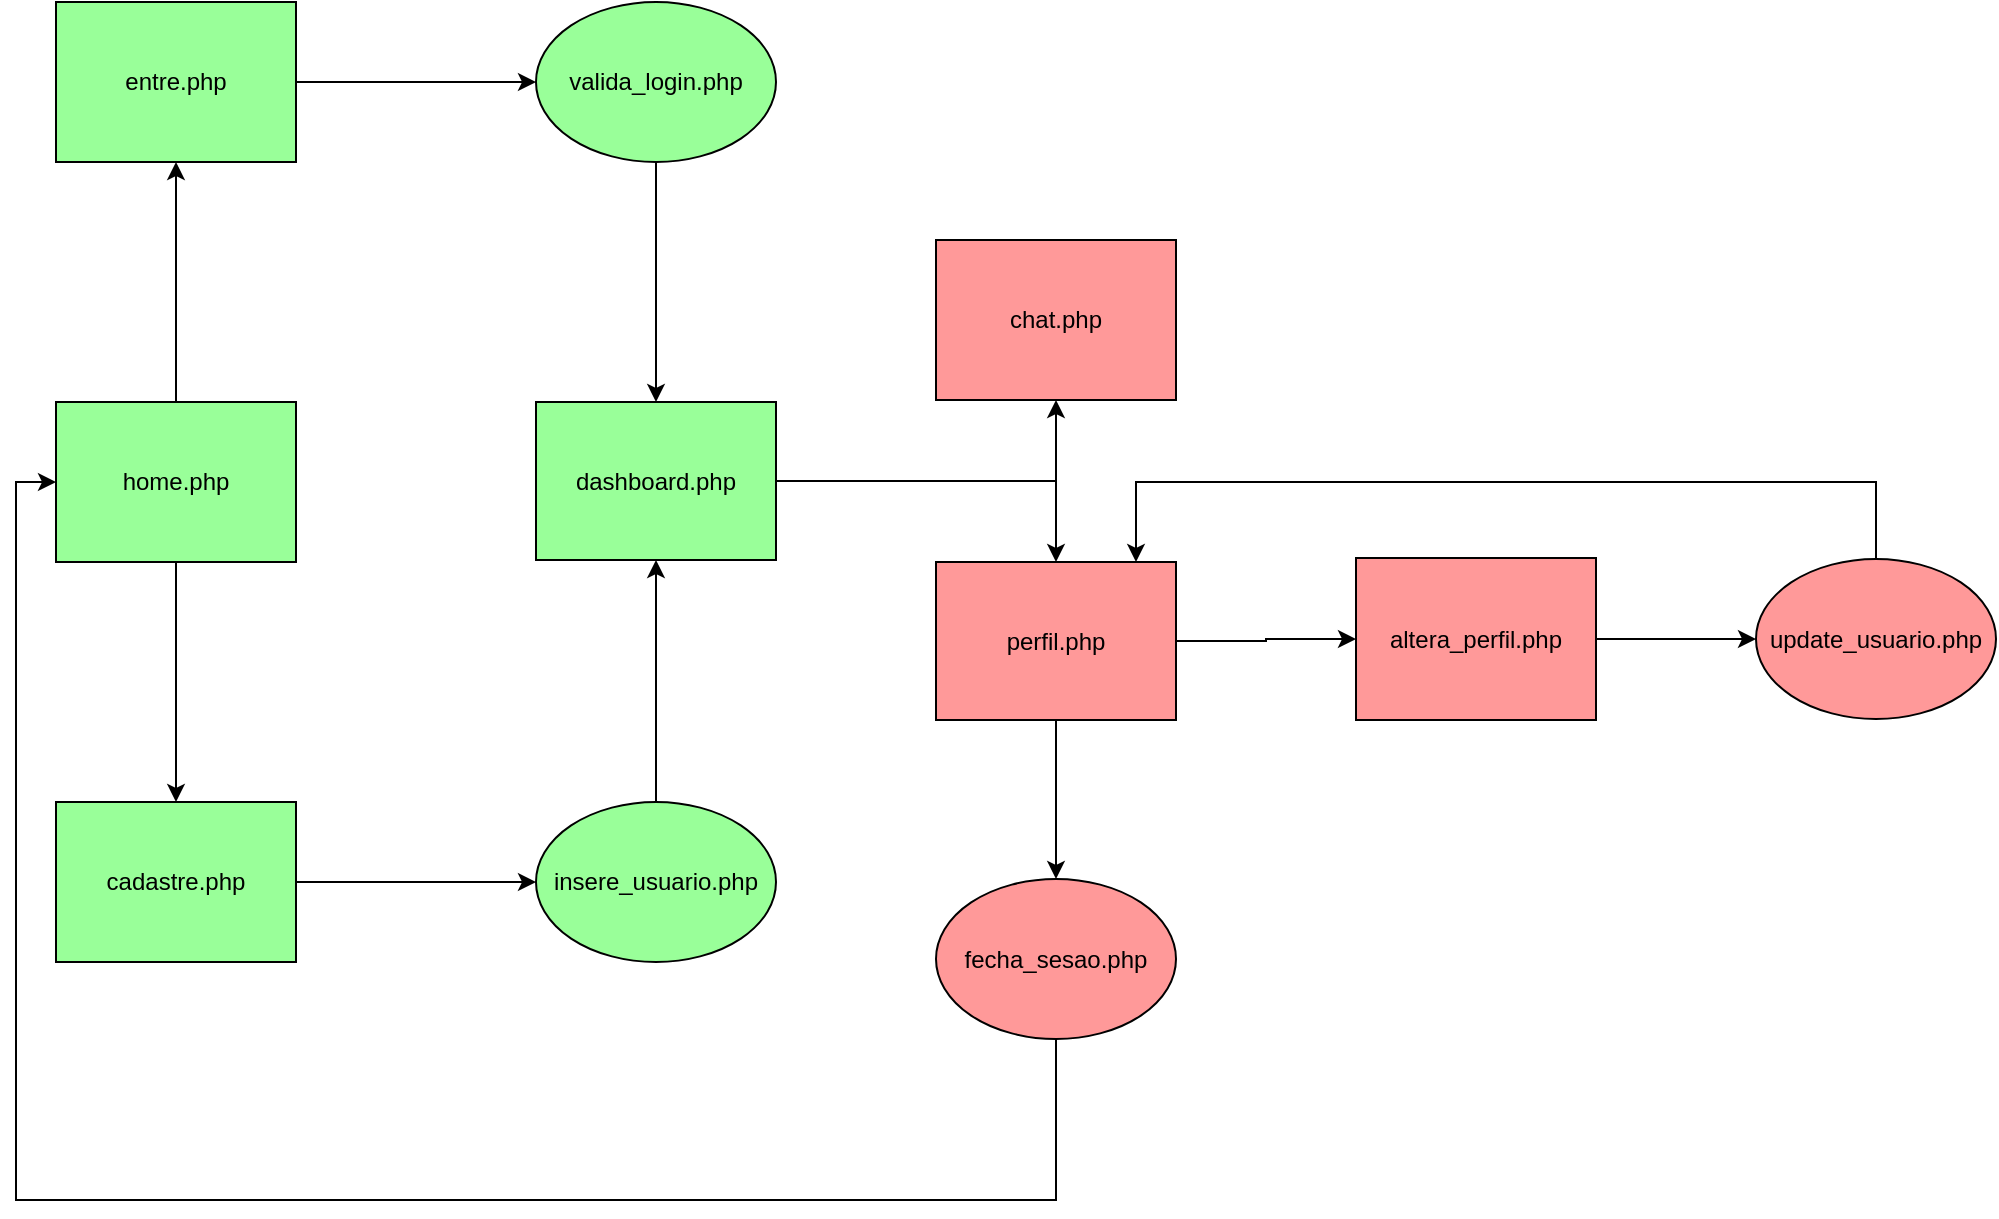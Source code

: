 <mxfile version="21.0.8" type="github" pages="2">
  <diagram name="Cliente" id="-fLTgROmnotpqfPD7KrV">
    <mxGraphModel dx="1393" dy="766" grid="1" gridSize="10" guides="1" tooltips="1" connect="1" arrows="1" fold="1" page="1" pageScale="1" pageWidth="827" pageHeight="1169" math="0" shadow="0">
      <root>
        <mxCell id="0" />
        <mxCell id="1" parent="0" />
        <mxCell id="nJGko37JBxsJlrp_rgi--4" style="edgeStyle=orthogonalEdgeStyle;rounded=0;orthogonalLoop=1;jettySize=auto;html=1;exitX=0.5;exitY=1;exitDx=0;exitDy=0;entryX=0.5;entryY=0;entryDx=0;entryDy=0;" edge="1" parent="1" source="nJGko37JBxsJlrp_rgi--1" target="nJGko37JBxsJlrp_rgi--5">
          <mxGeometry relative="1" as="geometry">
            <mxPoint x="90" y="370" as="targetPoint" />
          </mxGeometry>
        </mxCell>
        <mxCell id="nJGko37JBxsJlrp_rgi--14" style="edgeStyle=orthogonalEdgeStyle;rounded=0;orthogonalLoop=1;jettySize=auto;html=1;exitX=0.5;exitY=0;exitDx=0;exitDy=0;entryX=0.5;entryY=1;entryDx=0;entryDy=0;" edge="1" parent="1" source="nJGko37JBxsJlrp_rgi--1" target="nJGko37JBxsJlrp_rgi--6">
          <mxGeometry relative="1" as="geometry" />
        </mxCell>
        <mxCell id="nJGko37JBxsJlrp_rgi--1" value="home.php" style="rounded=0;whiteSpace=wrap;html=1;fillColor=#99FF99;" vertex="1" parent="1">
          <mxGeometry x="30" y="200" width="120" height="80" as="geometry" />
        </mxCell>
        <mxCell id="nJGko37JBxsJlrp_rgi--10" value="" style="edgeStyle=orthogonalEdgeStyle;rounded=0;orthogonalLoop=1;jettySize=auto;html=1;" edge="1" parent="1" source="nJGko37JBxsJlrp_rgi--5" target="nJGko37JBxsJlrp_rgi--9">
          <mxGeometry relative="1" as="geometry" />
        </mxCell>
        <mxCell id="nJGko37JBxsJlrp_rgi--5" value="cadastre.php" style="rounded=0;whiteSpace=wrap;html=1;fillColor=#99FF99;" vertex="1" parent="1">
          <mxGeometry x="30" y="400" width="120" height="80" as="geometry" />
        </mxCell>
        <mxCell id="nJGko37JBxsJlrp_rgi--13" value="" style="edgeStyle=orthogonalEdgeStyle;rounded=0;orthogonalLoop=1;jettySize=auto;html=1;" edge="1" parent="1" source="nJGko37JBxsJlrp_rgi--6" target="nJGko37JBxsJlrp_rgi--12">
          <mxGeometry relative="1" as="geometry" />
        </mxCell>
        <mxCell id="nJGko37JBxsJlrp_rgi--6" value="entre.php" style="rounded=0;whiteSpace=wrap;html=1;fillColor=#99FF99;" vertex="1" parent="1">
          <mxGeometry x="30" width="120" height="80" as="geometry" />
        </mxCell>
        <mxCell id="nJGko37JBxsJlrp_rgi--18" style="edgeStyle=orthogonalEdgeStyle;rounded=0;orthogonalLoop=1;jettySize=auto;html=1;entryX=0.5;entryY=1;entryDx=0;entryDy=0;" edge="1" parent="1" source="nJGko37JBxsJlrp_rgi--9" target="nJGko37JBxsJlrp_rgi--16">
          <mxGeometry relative="1" as="geometry" />
        </mxCell>
        <mxCell id="nJGko37JBxsJlrp_rgi--9" value="insere_usuario.php" style="ellipse;whiteSpace=wrap;html=1;rounded=0;fillColor=#99FF99;" vertex="1" parent="1">
          <mxGeometry x="270" y="400" width="120" height="80" as="geometry" />
        </mxCell>
        <mxCell id="nJGko37JBxsJlrp_rgi--17" value="" style="edgeStyle=orthogonalEdgeStyle;rounded=0;orthogonalLoop=1;jettySize=auto;html=1;" edge="1" parent="1" source="nJGko37JBxsJlrp_rgi--12" target="nJGko37JBxsJlrp_rgi--16">
          <mxGeometry relative="1" as="geometry" />
        </mxCell>
        <mxCell id="nJGko37JBxsJlrp_rgi--12" value="valida_login.php" style="ellipse;whiteSpace=wrap;html=1;rounded=0;fillColor=#99FF99;" vertex="1" parent="1">
          <mxGeometry x="270" width="120" height="80" as="geometry" />
        </mxCell>
        <mxCell id="nJGko37JBxsJlrp_rgi--20" value="" style="edgeStyle=orthogonalEdgeStyle;rounded=0;orthogonalLoop=1;jettySize=auto;html=1;" edge="1" parent="1" source="nJGko37JBxsJlrp_rgi--16" target="nJGko37JBxsJlrp_rgi--19">
          <mxGeometry relative="1" as="geometry" />
        </mxCell>
        <mxCell id="nJGko37JBxsJlrp_rgi--22" value="" style="edgeStyle=orthogonalEdgeStyle;rounded=0;orthogonalLoop=1;jettySize=auto;html=1;" edge="1" parent="1" source="nJGko37JBxsJlrp_rgi--16" target="nJGko37JBxsJlrp_rgi--21">
          <mxGeometry relative="1" as="geometry" />
        </mxCell>
        <mxCell id="nJGko37JBxsJlrp_rgi--16" value="dashboard.php" style="whiteSpace=wrap;html=1;rounded=0;fillColor=#99FF99;" vertex="1" parent="1">
          <mxGeometry x="270" y="200" width="120" height="79" as="geometry" />
        </mxCell>
        <mxCell id="nJGko37JBxsJlrp_rgi--19" value="chat.php" style="whiteSpace=wrap;html=1;fillColor=#FF9999;rounded=0;" vertex="1" parent="1">
          <mxGeometry x="470" y="119" width="120" height="80" as="geometry" />
        </mxCell>
        <mxCell id="nJGko37JBxsJlrp_rgi--25" value="" style="edgeStyle=orthogonalEdgeStyle;rounded=0;orthogonalLoop=1;jettySize=auto;html=1;" edge="1" parent="1" source="nJGko37JBxsJlrp_rgi--21" target="nJGko37JBxsJlrp_rgi--24">
          <mxGeometry relative="1" as="geometry" />
        </mxCell>
        <mxCell id="nJGko37JBxsJlrp_rgi--32" style="edgeStyle=orthogonalEdgeStyle;rounded=0;orthogonalLoop=1;jettySize=auto;html=1;exitX=1;exitY=0.5;exitDx=0;exitDy=0;entryX=0;entryY=0.5;entryDx=0;entryDy=0;" edge="1" parent="1" source="nJGko37JBxsJlrp_rgi--21" target="nJGko37JBxsJlrp_rgi--30">
          <mxGeometry relative="1" as="geometry" />
        </mxCell>
        <mxCell id="nJGko37JBxsJlrp_rgi--21" value="perfil.php" style="whiteSpace=wrap;html=1;fillColor=#FF9999;rounded=0;" vertex="1" parent="1">
          <mxGeometry x="470" y="280" width="120" height="79" as="geometry" />
        </mxCell>
        <mxCell id="nJGko37JBxsJlrp_rgi--26" style="edgeStyle=orthogonalEdgeStyle;rounded=0;orthogonalLoop=1;jettySize=auto;html=1;entryX=0;entryY=0.5;entryDx=0;entryDy=0;" edge="1" parent="1" source="nJGko37JBxsJlrp_rgi--24" target="nJGko37JBxsJlrp_rgi--1">
          <mxGeometry relative="1" as="geometry">
            <Array as="points">
              <mxPoint x="530" y="599" />
              <mxPoint x="10" y="599" />
              <mxPoint x="10" y="240" />
            </Array>
          </mxGeometry>
        </mxCell>
        <mxCell id="nJGko37JBxsJlrp_rgi--24" value="fecha_sesao.php" style="ellipse;whiteSpace=wrap;html=1;fillColor=#FF9999;rounded=0;" vertex="1" parent="1">
          <mxGeometry x="470" y="438.5" width="120" height="80" as="geometry" />
        </mxCell>
        <mxCell id="nJGko37JBxsJlrp_rgi--34" value="" style="edgeStyle=orthogonalEdgeStyle;rounded=0;orthogonalLoop=1;jettySize=auto;html=1;" edge="1" parent="1" source="nJGko37JBxsJlrp_rgi--30" target="nJGko37JBxsJlrp_rgi--33">
          <mxGeometry relative="1" as="geometry" />
        </mxCell>
        <mxCell id="nJGko37JBxsJlrp_rgi--30" value="altera_perfil.php" style="whiteSpace=wrap;html=1;fillColor=#FF9999;rounded=0;" vertex="1" parent="1">
          <mxGeometry x="680" y="278" width="120" height="81" as="geometry" />
        </mxCell>
        <mxCell id="nJGko37JBxsJlrp_rgi--35" style="edgeStyle=orthogonalEdgeStyle;rounded=0;orthogonalLoop=1;jettySize=auto;html=1;" edge="1" parent="1" source="nJGko37JBxsJlrp_rgi--33">
          <mxGeometry relative="1" as="geometry">
            <mxPoint x="570" y="280" as="targetPoint" />
            <Array as="points">
              <mxPoint x="940" y="240" />
              <mxPoint x="570" y="240" />
              <mxPoint x="570" y="280" />
            </Array>
          </mxGeometry>
        </mxCell>
        <mxCell id="nJGko37JBxsJlrp_rgi--33" value="update_usuario.php" style="ellipse;whiteSpace=wrap;html=1;fillColor=#FF9999;rounded=0;" vertex="1" parent="1">
          <mxGeometry x="880" y="278.5" width="120" height="80" as="geometry" />
        </mxCell>
      </root>
    </mxGraphModel>
  </diagram>
  <diagram id="FP6vAjrer5khvVGKEKZG" name="Estabelecimento">
    <mxGraphModel dx="1393" dy="766" grid="1" gridSize="10" guides="1" tooltips="1" connect="1" arrows="1" fold="1" page="1" pageScale="1" pageWidth="827" pageHeight="1169" math="0" shadow="0">
      <root>
        <mxCell id="0" />
        <mxCell id="1" parent="0" />
      </root>
    </mxGraphModel>
  </diagram>
</mxfile>
